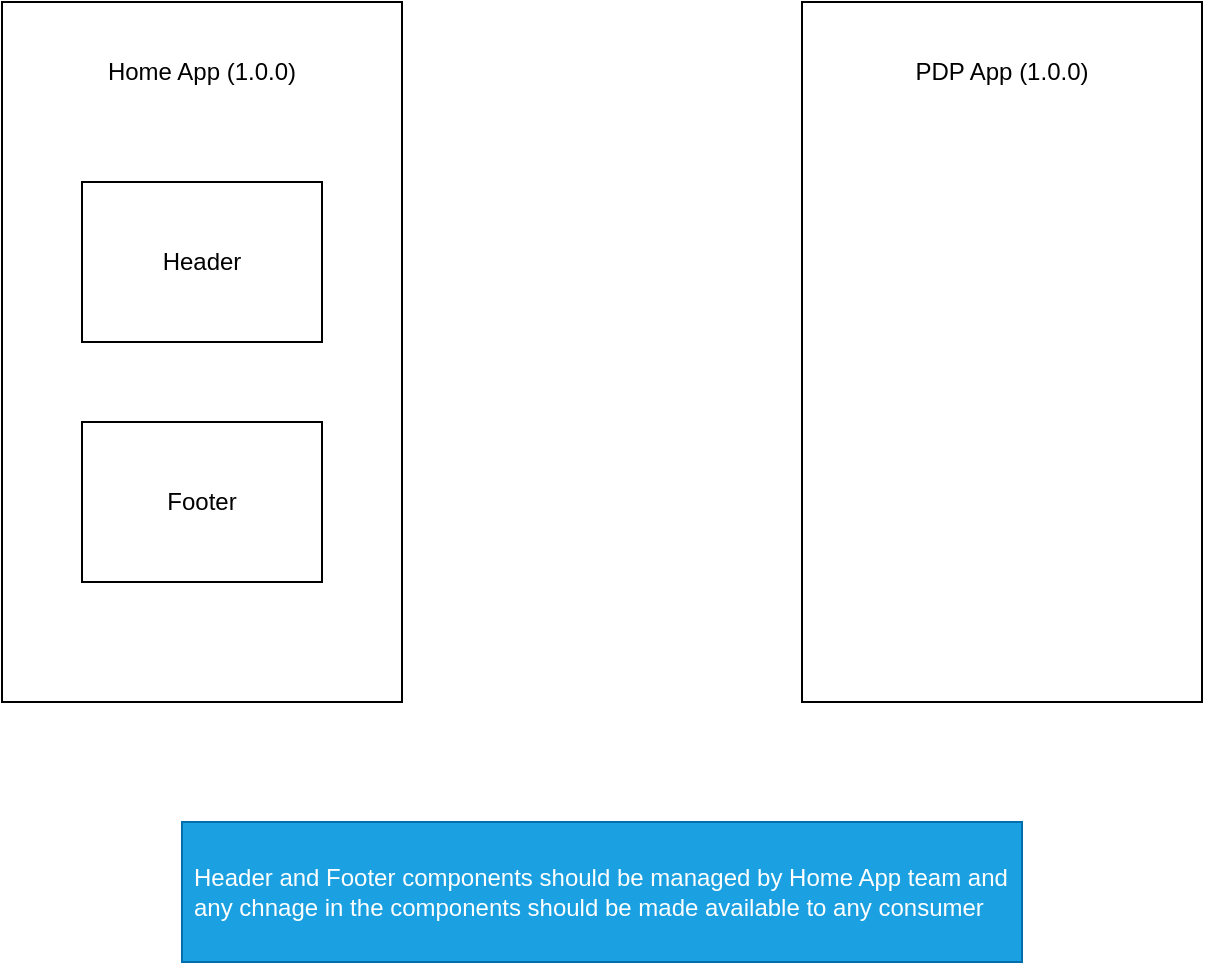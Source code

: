 <mxfile>
    <diagram id="LmlQiyNMd3i7J444hblF" name="Requirements">
        <mxGraphModel dx="736" dy="2259" grid="1" gridSize="10" guides="1" tooltips="1" connect="1" arrows="1" fold="1" page="1" pageScale="1" pageWidth="850" pageHeight="1100" math="0" shadow="0">
            <root>
                <mxCell id="0"/>
                <mxCell id="1" parent="0"/>
                <mxCell id="dLkGtgXTAVTgqfM0Wpio-1" value="" style="rounded=0;whiteSpace=wrap;html=1;" vertex="1" parent="1">
                    <mxGeometry x="70" y="170" width="200" height="350" as="geometry"/>
                </mxCell>
                <mxCell id="dLkGtgXTAVTgqfM0Wpio-4" value="" style="rounded=0;whiteSpace=wrap;html=1;" vertex="1" parent="1">
                    <mxGeometry x="470" y="170" width="200" height="350" as="geometry"/>
                </mxCell>
                <mxCell id="dLkGtgXTAVTgqfM0Wpio-5" value="Header" style="rounded=0;whiteSpace=wrap;html=1;" vertex="1" parent="1">
                    <mxGeometry x="110" y="260" width="120" height="80" as="geometry"/>
                </mxCell>
                <mxCell id="dLkGtgXTAVTgqfM0Wpio-6" value="Footer" style="rounded=0;whiteSpace=wrap;html=1;" vertex="1" parent="1">
                    <mxGeometry x="110" y="380" width="120" height="80" as="geometry"/>
                </mxCell>
                <mxCell id="dLkGtgXTAVTgqfM0Wpio-7" value="Home App (1.0.0)" style="text;html=1;strokeColor=none;fillColor=none;align=center;verticalAlign=middle;whiteSpace=wrap;rounded=0;" vertex="1" parent="1">
                    <mxGeometry x="110" y="190" width="120" height="30" as="geometry"/>
                </mxCell>
                <mxCell id="dLkGtgXTAVTgqfM0Wpio-8" value="PDP App (1.0.0)" style="text;html=1;strokeColor=none;fillColor=none;align=center;verticalAlign=middle;whiteSpace=wrap;rounded=0;" vertex="1" parent="1">
                    <mxGeometry x="510" y="190" width="120" height="30" as="geometry"/>
                </mxCell>
                <mxCell id="cl9FVlBi4kMPQ2gbyIiE-1" value="Header and Footer components should be managed by Home App team and any chnage in the components should be made available to any consumer&amp;nbsp;&amp;nbsp;" style="text;strokeColor=#006EAF;fillColor=#1ba1e2;align=left;verticalAlign=middle;spacingLeft=4;spacingRight=4;overflow=hidden;points=[[0,0.5],[1,0.5]];portConstraint=eastwest;rotatable=0;whiteSpace=wrap;html=1;fontColor=#ffffff;" vertex="1" parent="1">
                    <mxGeometry x="160" y="580" width="420" height="70" as="geometry"/>
                </mxCell>
            </root>
        </mxGraphModel>
    </diagram>
    <diagram id="y-uOTjdR0JEk8jUtjlKU" name="NPM">
        <mxGraphModel dx="736" dy="2259" grid="1" gridSize="10" guides="1" tooltips="1" connect="1" arrows="1" fold="1" page="1" pageScale="1" pageWidth="850" pageHeight="1100" math="0" shadow="0">
            <root>
                <mxCell id="0"/>
                <mxCell id="1" parent="0"/>
                <mxCell id="abYBX48_FVVziUfTMEFE-11" style="edgeStyle=orthogonalEdgeStyle;html=1;entryX=0.5;entryY=0;entryDx=0;entryDy=0;" edge="1" parent="1" source="abYBX48_FVVziUfTMEFE-1" target="abYBX48_FVVziUfTMEFE-7">
                    <mxGeometry relative="1" as="geometry">
                        <Array as="points">
                            <mxPoint x="370" y="345"/>
                        </Array>
                    </mxGeometry>
                </mxCell>
                <mxCell id="abYBX48_FVVziUfTMEFE-1" value="" style="rounded=0;whiteSpace=wrap;html=1;" vertex="1" parent="1">
                    <mxGeometry x="70" y="170" width="200" height="350" as="geometry"/>
                </mxCell>
                <mxCell id="abYBX48_FVVziUfTMEFE-12" style="edgeStyle=orthogonalEdgeStyle;html=1;entryX=0.5;entryY=0;entryDx=0;entryDy=0;" edge="1" parent="1" source="abYBX48_FVVziUfTMEFE-2" target="abYBX48_FVVziUfTMEFE-7">
                    <mxGeometry relative="1" as="geometry">
                        <mxPoint x="370" y="560" as="targetPoint"/>
                        <Array as="points">
                            <mxPoint x="370" y="345"/>
                        </Array>
                    </mxGeometry>
                </mxCell>
                <mxCell id="abYBX48_FVVziUfTMEFE-2" value="" style="rounded=0;whiteSpace=wrap;html=1;" vertex="1" parent="1">
                    <mxGeometry x="470" y="170" width="200" height="350" as="geometry"/>
                </mxCell>
                <mxCell id="abYBX48_FVVziUfTMEFE-5" value="Home App (1.0.0)" style="text;html=1;strokeColor=none;fillColor=none;align=center;verticalAlign=middle;whiteSpace=wrap;rounded=0;" vertex="1" parent="1">
                    <mxGeometry x="110" y="190" width="120" height="30" as="geometry"/>
                </mxCell>
                <mxCell id="abYBX48_FVVziUfTMEFE-6" value="PDP App (1.0.0)" style="text;html=1;strokeColor=none;fillColor=none;align=center;verticalAlign=middle;whiteSpace=wrap;rounded=0;" vertex="1" parent="1">
                    <mxGeometry x="510" y="190" width="120" height="30" as="geometry"/>
                </mxCell>
                <mxCell id="abYBX48_FVVziUfTMEFE-7" value="" style="rounded=0;whiteSpace=wrap;html=1;fillColor=#1ba1e2;fontColor=#ffffff;strokeColor=#006EAF;" vertex="1" parent="1">
                    <mxGeometry x="270" y="570" width="200" height="350" as="geometry"/>
                </mxCell>
                <mxCell id="abYBX48_FVVziUfTMEFE-8" value="NPM Lib (1.0.0)" style="text;html=1;strokeColor=none;fillColor=none;align=center;verticalAlign=middle;whiteSpace=wrap;rounded=0;" vertex="1" parent="1">
                    <mxGeometry x="310" y="600" width="120" height="30" as="geometry"/>
                </mxCell>
                <mxCell id="abYBX48_FVVziUfTMEFE-3" value="Header" style="rounded=0;whiteSpace=wrap;html=1;" vertex="1" parent="1">
                    <mxGeometry x="310" y="645" width="120" height="80" as="geometry"/>
                </mxCell>
                <mxCell id="abYBX48_FVVziUfTMEFE-4" value="Footer" style="rounded=0;whiteSpace=wrap;html=1;" vertex="1" parent="1">
                    <mxGeometry x="310" y="765" width="120" height="80" as="geometry"/>
                </mxCell>
                <mxCell id="abYBX48_FVVziUfTMEFE-13" value="Home page team manages the Header and Footer" style="text;html=1;strokeColor=none;fillColor=none;align=center;verticalAlign=middle;whiteSpace=wrap;rounded=0;" vertex="1" parent="1">
                    <mxGeometry x="270" y="950" width="210" height="30" as="geometry"/>
                </mxCell>
                <mxCell id="pdxyoVuF_CbWM9rJkA0X-1" value="NPM Lib (1.0.1)" style="text;html=1;strokeColor=none;fillColor=none;align=center;verticalAlign=middle;whiteSpace=wrap;rounded=0;" vertex="1" parent="1">
                    <mxGeometry x="310" y="570" width="120" height="30" as="geometry"/>
                </mxCell>
                <mxCell id="pdxyoVuF_CbWM9rJkA0X-2" value="Now Home App has to upgrade to newer version" style="shape=callout;whiteSpace=wrap;html=1;perimeter=calloutPerimeter;" vertex="1" parent="1">
                    <mxGeometry x="120" y="90" width="120" height="80" as="geometry"/>
                </mxCell>
                <mxCell id="pdxyoVuF_CbWM9rJkA0X-3" value="PDP App has to upgrade to newer version" style="shape=callout;whiteSpace=wrap;html=1;perimeter=calloutPerimeter;" vertex="1" parent="1">
                    <mxGeometry x="510" y="90" width="120" height="80" as="geometry"/>
                </mxCell>
                <mxCell id="pdxyoVuF_CbWM9rJkA0X-6" value="PDP team will not be aware about newer version of the Header and Footer. Home App team owns the header and footer hence they need to update PDP team to migrate to latest version" style="text;html=1;strokeColor=none;fillColor=none;align=center;verticalAlign=middle;whiteSpace=wrap;rounded=0;" vertex="1" parent="1">
                    <mxGeometry x="470" y="535" width="200" height="145" as="geometry"/>
                </mxCell>
                <mxCell id="pdxyoVuF_CbWM9rJkA0X-8" value="1) deployment required for PDP to take the latest version of the Header&lt;br&gt;2) If during peak season we introduce new change in Header then it has to be communicated to all interested party to upgrade to latest version" style="text;strokeColor=none;fillColor=none;align=left;verticalAlign=middle;spacingLeft=4;spacingRight=4;overflow=hidden;points=[[0,0.5],[1,0.5]];portConstraint=eastwest;rotatable=0;whiteSpace=wrap;html=1;" vertex="1" parent="1">
                    <mxGeometry x="40" y="1000" width="420" height="70" as="geometry"/>
                </mxCell>
            </root>
        </mxGraphModel>
    </diagram>
    <diagram id="ZayFOshXwAcgJS6TrKY6" name="Asset Store">
        <mxGraphModel dx="736" dy="2259" grid="1" gridSize="10" guides="1" tooltips="1" connect="1" arrows="1" fold="1" page="1" pageScale="1" pageWidth="850" pageHeight="1100" math="0" shadow="0">
            <root>
                <mxCell id="0"/>
                <mxCell id="1" parent="0"/>
                <mxCell id="fLoWT4FwZtSm-HGmmVHu-25" style="edgeStyle=orthogonalEdgeStyle;html=1;entryX=0;entryY=0.5;entryDx=0;entryDy=0;" edge="1" parent="1" source="fLoWT4FwZtSm-HGmmVHu-2" target="fLoWT4FwZtSm-HGmmVHu-19">
                    <mxGeometry relative="1" as="geometry"/>
                </mxCell>
                <mxCell id="fLoWT4FwZtSm-HGmmVHu-2" value="" style="rounded=0;whiteSpace=wrap;html=1;" vertex="1" parent="1">
                    <mxGeometry x="70" y="170" width="200" height="350" as="geometry"/>
                </mxCell>
                <mxCell id="fLoWT4FwZtSm-HGmmVHu-26" style="edgeStyle=orthogonalEdgeStyle;html=1;entryX=1;entryY=0.5;entryDx=0;entryDy=0;" edge="1" parent="1" source="fLoWT4FwZtSm-HGmmVHu-4" target="fLoWT4FwZtSm-HGmmVHu-19">
                    <mxGeometry relative="1" as="geometry"/>
                </mxCell>
                <mxCell id="fLoWT4FwZtSm-HGmmVHu-4" value="" style="rounded=0;whiteSpace=wrap;html=1;" vertex="1" parent="1">
                    <mxGeometry x="530" y="170" width="200" height="350" as="geometry"/>
                </mxCell>
                <mxCell id="fLoWT4FwZtSm-HGmmVHu-5" value="Home App" style="text;html=1;strokeColor=none;fillColor=none;align=center;verticalAlign=middle;whiteSpace=wrap;rounded=0;" vertex="1" parent="1">
                    <mxGeometry x="110" y="190" width="120" height="30" as="geometry"/>
                </mxCell>
                <mxCell id="fLoWT4FwZtSm-HGmmVHu-6" value="PDP App" style="text;html=1;strokeColor=none;fillColor=none;align=center;verticalAlign=middle;whiteSpace=wrap;rounded=0;" vertex="1" parent="1">
                    <mxGeometry x="568" y="190" width="120" height="30" as="geometry"/>
                </mxCell>
                <mxCell id="fLoWT4FwZtSm-HGmmVHu-18" style="edgeStyle=orthogonalEdgeStyle;html=1;entryX=0;entryY=0.5;entryDx=0;entryDy=0;" edge="1" parent="1" source="fLoWT4FwZtSm-HGmmVHu-7" target="fLoWT4FwZtSm-HGmmVHu-17">
                    <mxGeometry relative="1" as="geometry"/>
                </mxCell>
                <mxCell id="fLoWT4FwZtSm-HGmmVHu-7" value="" style="rounded=0;whiteSpace=wrap;html=1;" vertex="1" parent="1">
                    <mxGeometry x="150" y="570" width="200" height="350" as="geometry"/>
                </mxCell>
                <mxCell id="fLoWT4FwZtSm-HGmmVHu-9" value="Header" style="rounded=0;whiteSpace=wrap;html=1;" vertex="1" parent="1">
                    <mxGeometry x="193" y="645" width="120" height="80" as="geometry"/>
                </mxCell>
                <mxCell id="fLoWT4FwZtSm-HGmmVHu-10" value="Footer" style="rounded=0;whiteSpace=wrap;html=1;" vertex="1" parent="1">
                    <mxGeometry x="193" y="765" width="120" height="80" as="geometry"/>
                </mxCell>
                <mxCell id="fLoWT4FwZtSm-HGmmVHu-11" value="Home page team manages the Header and Footer" style="text;html=1;strokeColor=none;fillColor=none;align=center;verticalAlign=middle;whiteSpace=wrap;rounded=0;" vertex="1" parent="1">
                    <mxGeometry x="270" y="950" width="210" height="30" as="geometry"/>
                </mxCell>
                <mxCell id="fLoWT4FwZtSm-HGmmVHu-12" value="Header/Footer Project" style="text;html=1;strokeColor=none;fillColor=none;align=center;verticalAlign=middle;whiteSpace=wrap;rounded=0;" vertex="1" parent="1">
                    <mxGeometry x="193" y="580" width="120" height="30" as="geometry"/>
                </mxCell>
                <mxCell id="fLoWT4FwZtSm-HGmmVHu-16" value="1) This is Asset Store way to achieve MFE route &lt;br&gt;2) However there are lot going on here as we have to have static store and Shim library to keep it Home and PDP App in sync with Header and Footer project&amp;nbsp;" style="text;strokeColor=none;fillColor=none;align=left;verticalAlign=middle;spacingLeft=4;spacingRight=4;overflow=hidden;points=[[0,0.5],[1,0.5]];portConstraint=eastwest;rotatable=0;whiteSpace=wrap;html=1;" vertex="1" parent="1">
                    <mxGeometry x="40" y="1000" width="420" height="70" as="geometry"/>
                </mxCell>
                <mxCell id="fLoWT4FwZtSm-HGmmVHu-24" style="edgeStyle=orthogonalEdgeStyle;html=1;entryX=0.5;entryY=1;entryDx=0;entryDy=0;" edge="1" parent="1" source="fLoWT4FwZtSm-HGmmVHu-17" target="fLoWT4FwZtSm-HGmmVHu-19">
                    <mxGeometry relative="1" as="geometry"/>
                </mxCell>
                <mxCell id="fLoWT4FwZtSm-HGmmVHu-17" value="S3/Blob Storage Artifects" style="rounded=1;whiteSpace=wrap;html=1;fillColor=#6a00ff;fontColor=#ffffff;strokeColor=#3700CC;" vertex="1" parent="1">
                    <mxGeometry x="520" y="715" width="120" height="60" as="geometry"/>
                </mxCell>
                <mxCell id="fLoWT4FwZtSm-HGmmVHu-19" value="Shim library" style="rounded=1;whiteSpace=wrap;html=1;fillColor=#008a00;fontColor=#ffffff;strokeColor=#005700;" vertex="1" parent="1">
                    <mxGeometry x="337" y="315" width="120" height="60" as="geometry"/>
                </mxCell>
            </root>
        </mxGraphModel>
    </diagram>
    <diagram id="7wsX3BHMWtQh34QBhPdl" name="Module Federation">
        <mxGraphModel dx="736" dy="2259" grid="1" gridSize="10" guides="1" tooltips="1" connect="1" arrows="1" fold="1" page="1" pageScale="1" pageWidth="850" pageHeight="1100" math="0" shadow="0">
            <root>
                <mxCell id="0"/>
                <mxCell id="1" parent="0"/>
                <mxCell id="2" value="" style="rounded=0;whiteSpace=wrap;html=1;" vertex="1" parent="1">
                    <mxGeometry x="70" y="170" width="200" height="350" as="geometry"/>
                </mxCell>
                <mxCell id="k3uKp8mriOYYHwcQKx6y-7" style="edgeStyle=orthogonalEdgeStyle;html=1;" edge="1" parent="1" source="3" target="4">
                    <mxGeometry relative="1" as="geometry"/>
                </mxCell>
                <mxCell id="k3uKp8mriOYYHwcQKx6y-8" style="edgeStyle=orthogonalEdgeStyle;html=1;" edge="1" parent="1" source="3" target="5">
                    <mxGeometry relative="1" as="geometry"/>
                </mxCell>
                <mxCell id="3" value="" style="rounded=0;whiteSpace=wrap;html=1;" vertex="1" parent="1">
                    <mxGeometry x="470" y="170" width="200" height="350" as="geometry"/>
                </mxCell>
                <mxCell id="4" value="Header" style="rounded=0;whiteSpace=wrap;html=1;" vertex="1" parent="1">
                    <mxGeometry x="110" y="260" width="120" height="80" as="geometry"/>
                </mxCell>
                <mxCell id="5" value="Footer" style="rounded=0;whiteSpace=wrap;html=1;" vertex="1" parent="1">
                    <mxGeometry x="110" y="380" width="120" height="80" as="geometry"/>
                </mxCell>
                <mxCell id="6" value="Home App (1.0.0)" style="text;html=1;strokeColor=none;fillColor=none;align=center;verticalAlign=middle;whiteSpace=wrap;rounded=0;" vertex="1" parent="1">
                    <mxGeometry x="110" y="190" width="120" height="30" as="geometry"/>
                </mxCell>
                <mxCell id="7" value="PDP App (1.0.0)" style="text;html=1;strokeColor=none;fillColor=none;align=center;verticalAlign=middle;whiteSpace=wrap;rounded=0;" vertex="1" parent="1">
                    <mxGeometry x="510" y="190" width="120" height="30" as="geometry"/>
                </mxCell>
                <mxCell id="k3uKp8mriOYYHwcQKx6y-9" value="Header and Footer can be upgraded to any time to latest version and it will be available to consumer immediately" style="shape=callout;whiteSpace=wrap;html=1;perimeter=calloutPerimeter;rotation=0;" vertex="1" parent="1">
                    <mxGeometry x="100" y="30" width="120" height="140" as="geometry"/>
                </mxCell>
                <mxCell id="k3uKp8mriOYYHwcQKx6y-10" value="Realtime update to PDP application" style="shape=callout;whiteSpace=wrap;html=1;perimeter=calloutPerimeter;rotation=0;" vertex="1" parent="1">
                    <mxGeometry x="510" y="30" width="120" height="140" as="geometry"/>
                </mxCell>
            </root>
        </mxGraphModel>
    </diagram>
</mxfile>